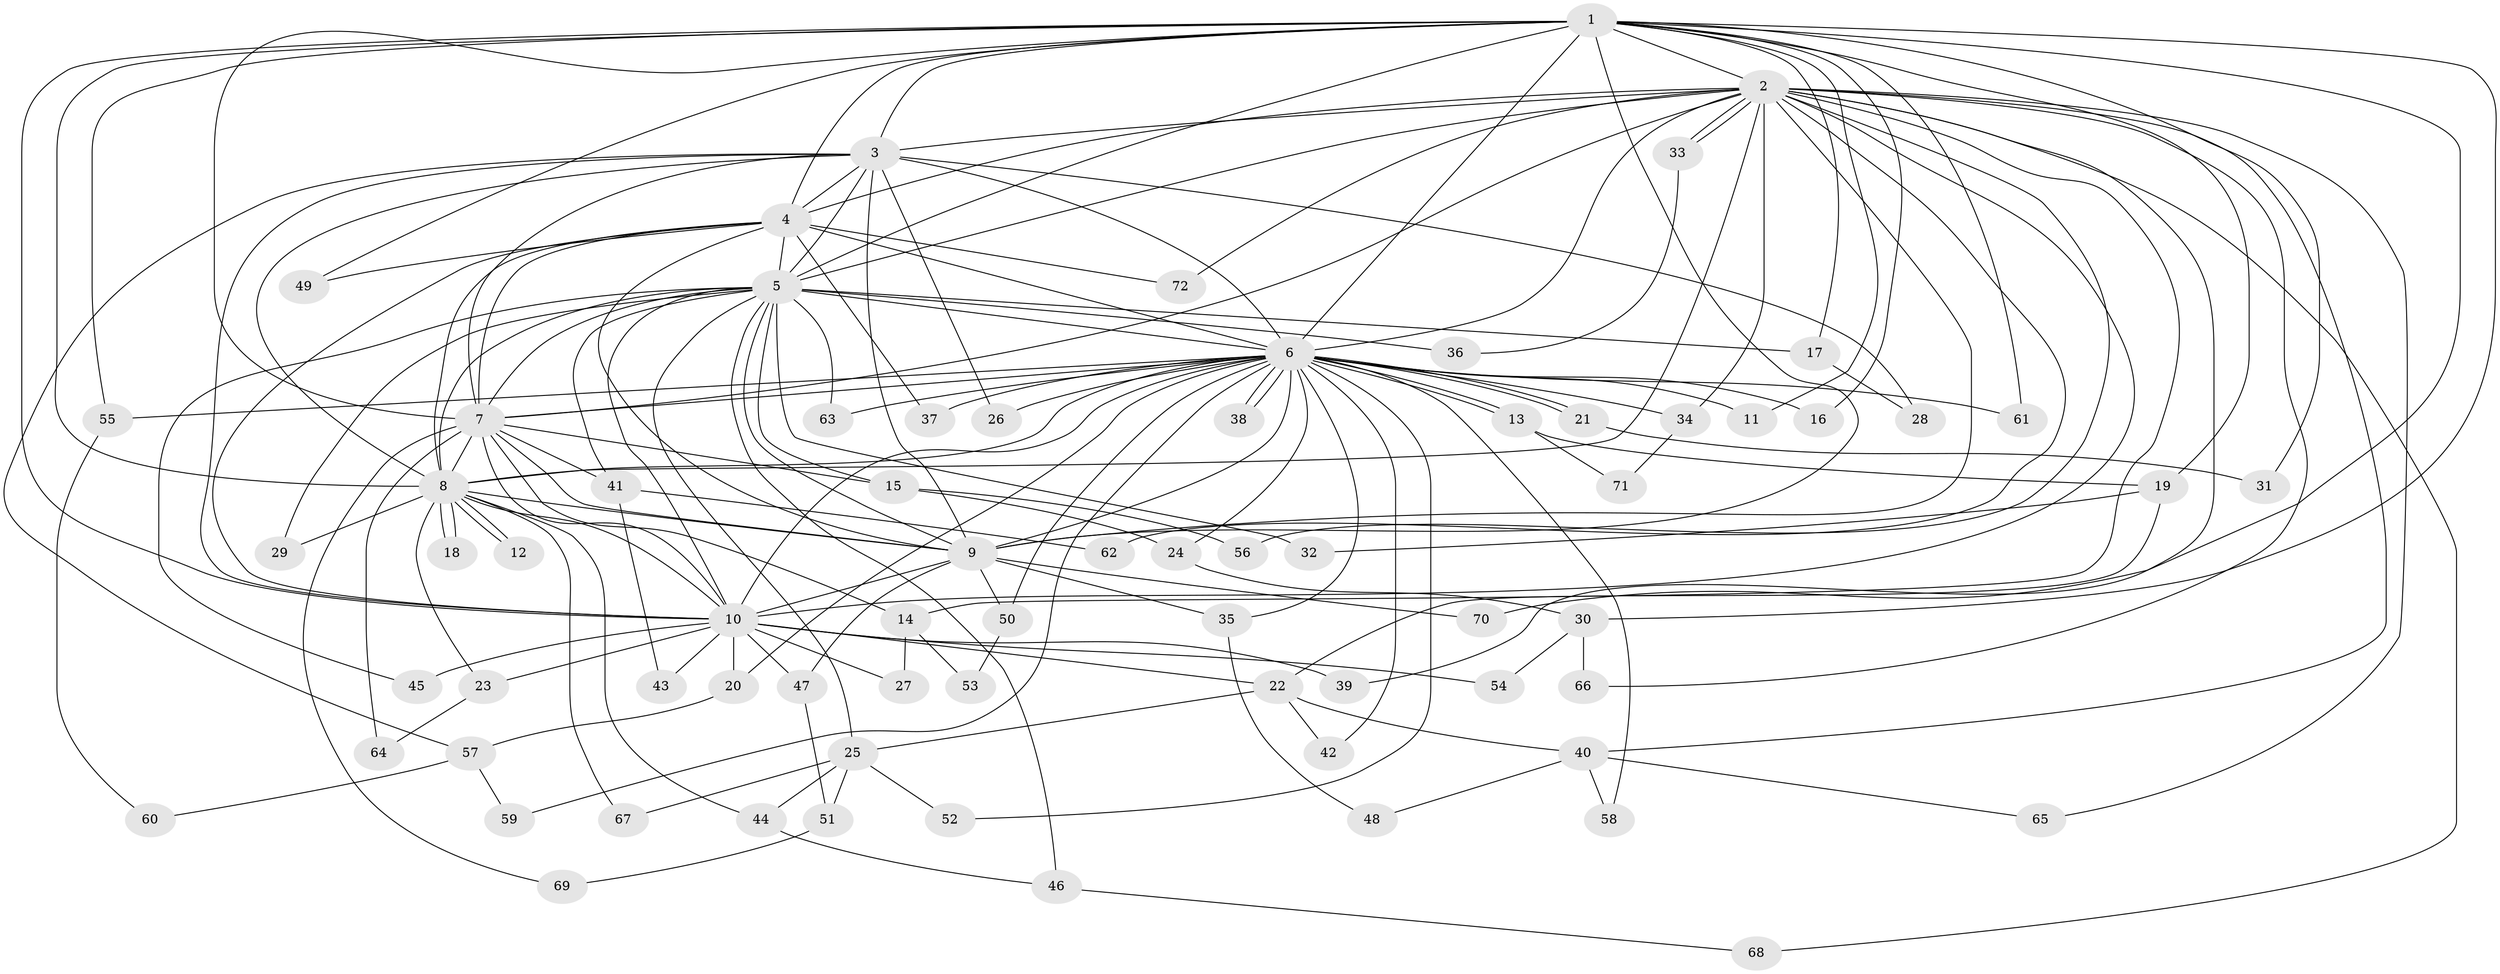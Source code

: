 // Generated by graph-tools (version 1.1) at 2025/25/03/09/25 03:25:53]
// undirected, 72 vertices, 169 edges
graph export_dot {
graph [start="1"]
  node [color=gray90,style=filled];
  1;
  2;
  3;
  4;
  5;
  6;
  7;
  8;
  9;
  10;
  11;
  12;
  13;
  14;
  15;
  16;
  17;
  18;
  19;
  20;
  21;
  22;
  23;
  24;
  25;
  26;
  27;
  28;
  29;
  30;
  31;
  32;
  33;
  34;
  35;
  36;
  37;
  38;
  39;
  40;
  41;
  42;
  43;
  44;
  45;
  46;
  47;
  48;
  49;
  50;
  51;
  52;
  53;
  54;
  55;
  56;
  57;
  58;
  59;
  60;
  61;
  62;
  63;
  64;
  65;
  66;
  67;
  68;
  69;
  70;
  71;
  72;
  1 -- 2;
  1 -- 3;
  1 -- 4;
  1 -- 5;
  1 -- 6;
  1 -- 7;
  1 -- 8;
  1 -- 9;
  1 -- 10;
  1 -- 11;
  1 -- 16;
  1 -- 17;
  1 -- 19;
  1 -- 30;
  1 -- 31;
  1 -- 49;
  1 -- 55;
  1 -- 61;
  1 -- 70;
  2 -- 3;
  2 -- 4;
  2 -- 5;
  2 -- 6;
  2 -- 7;
  2 -- 8;
  2 -- 9;
  2 -- 10;
  2 -- 14;
  2 -- 33;
  2 -- 33;
  2 -- 34;
  2 -- 39;
  2 -- 40;
  2 -- 56;
  2 -- 62;
  2 -- 65;
  2 -- 66;
  2 -- 68;
  2 -- 72;
  3 -- 4;
  3 -- 5;
  3 -- 6;
  3 -- 7;
  3 -- 8;
  3 -- 9;
  3 -- 10;
  3 -- 26;
  3 -- 28;
  3 -- 57;
  4 -- 5;
  4 -- 6;
  4 -- 7;
  4 -- 8;
  4 -- 9;
  4 -- 10;
  4 -- 37;
  4 -- 49;
  4 -- 72;
  5 -- 6;
  5 -- 7;
  5 -- 8;
  5 -- 9;
  5 -- 10;
  5 -- 15;
  5 -- 17;
  5 -- 25;
  5 -- 29;
  5 -- 32;
  5 -- 36;
  5 -- 41;
  5 -- 45;
  5 -- 46;
  5 -- 63;
  6 -- 7;
  6 -- 8;
  6 -- 9;
  6 -- 10;
  6 -- 11;
  6 -- 13;
  6 -- 13;
  6 -- 16;
  6 -- 20;
  6 -- 21;
  6 -- 21;
  6 -- 24;
  6 -- 26;
  6 -- 34;
  6 -- 35;
  6 -- 37;
  6 -- 38;
  6 -- 38;
  6 -- 42;
  6 -- 50;
  6 -- 52;
  6 -- 55;
  6 -- 58;
  6 -- 59;
  6 -- 61;
  6 -- 63;
  7 -- 8;
  7 -- 9;
  7 -- 10;
  7 -- 14;
  7 -- 15;
  7 -- 41;
  7 -- 64;
  7 -- 69;
  8 -- 9;
  8 -- 10;
  8 -- 12;
  8 -- 12;
  8 -- 18;
  8 -- 18;
  8 -- 23;
  8 -- 29;
  8 -- 44;
  8 -- 67;
  9 -- 10;
  9 -- 35;
  9 -- 47;
  9 -- 50;
  9 -- 70;
  10 -- 20;
  10 -- 22;
  10 -- 23;
  10 -- 27;
  10 -- 39;
  10 -- 43;
  10 -- 45;
  10 -- 47;
  10 -- 54;
  13 -- 19;
  13 -- 71;
  14 -- 27;
  14 -- 53;
  15 -- 24;
  15 -- 56;
  17 -- 28;
  19 -- 22;
  19 -- 32;
  20 -- 57;
  21 -- 31;
  22 -- 25;
  22 -- 40;
  22 -- 42;
  23 -- 64;
  24 -- 30;
  25 -- 44;
  25 -- 51;
  25 -- 52;
  25 -- 67;
  30 -- 54;
  30 -- 66;
  33 -- 36;
  34 -- 71;
  35 -- 48;
  40 -- 48;
  40 -- 58;
  40 -- 65;
  41 -- 43;
  41 -- 62;
  44 -- 46;
  46 -- 68;
  47 -- 51;
  50 -- 53;
  51 -- 69;
  55 -- 60;
  57 -- 59;
  57 -- 60;
}
